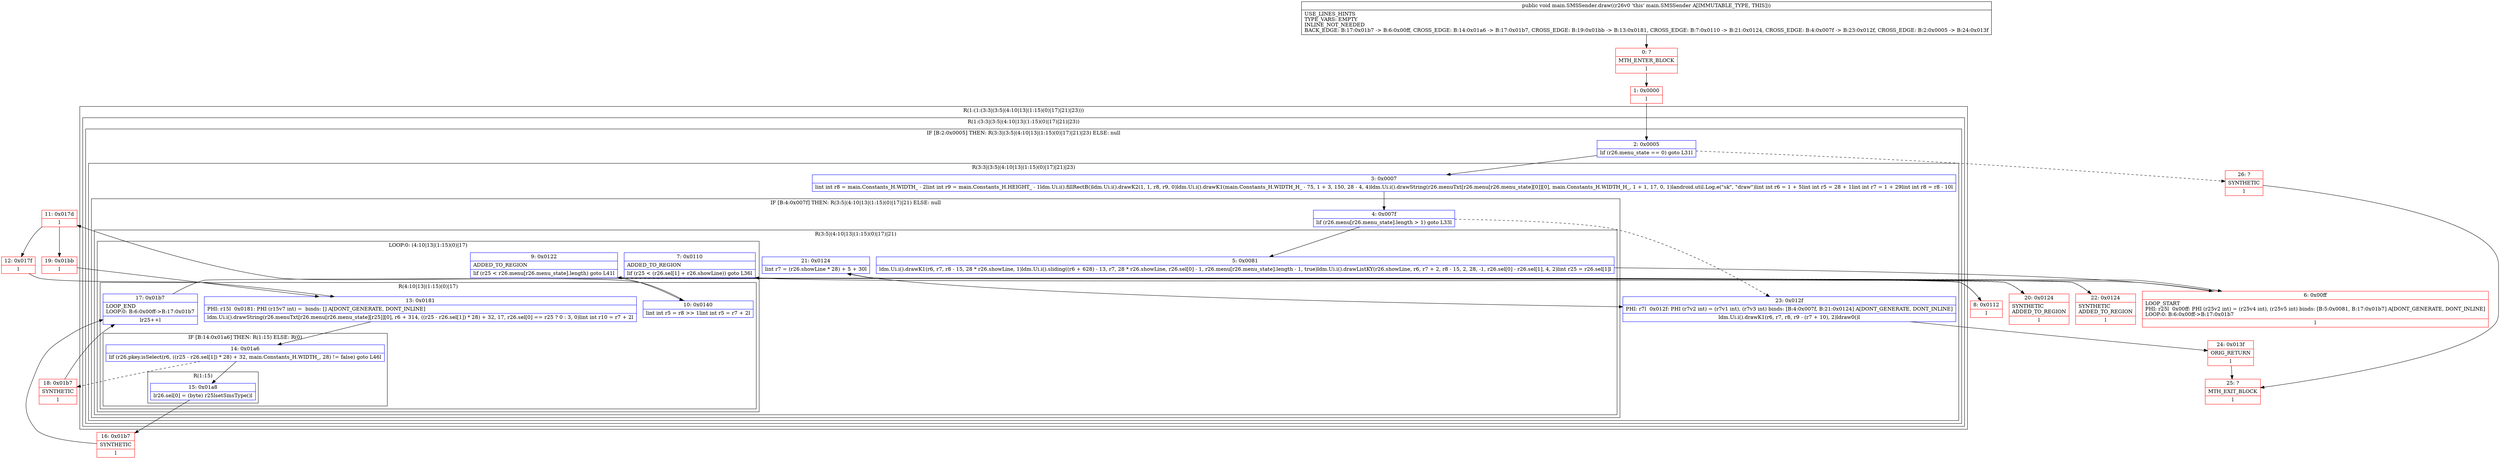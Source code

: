 digraph "CFG formain.SMSSender.draw()V" {
subgraph cluster_Region_313009584 {
label = "R(1:(1:(3:3|(3:5|(4:10|13|(1:15)(0)|17)|21)|23)))";
node [shape=record,color=blue];
subgraph cluster_Region_1409591815 {
label = "R(1:(3:3|(3:5|(4:10|13|(1:15)(0)|17)|21)|23))";
node [shape=record,color=blue];
subgraph cluster_IfRegion_1129482362 {
label = "IF [B:2:0x0005] THEN: R(3:3|(3:5|(4:10|13|(1:15)(0)|17)|21)|23) ELSE: null";
node [shape=record,color=blue];
Node_2 [shape=record,label="{2\:\ 0x0005|lif (r26.menu_state == 0) goto L31l}"];
subgraph cluster_Region_913865067 {
label = "R(3:3|(3:5|(4:10|13|(1:15)(0)|17)|21)|23)";
node [shape=record,color=blue];
Node_3 [shape=record,label="{3\:\ 0x0007|lint int r8 = main.Constants_H.WIDTH_ \- 2lint int r9 = main.Constants_H.HEIGHT_ \- 1ldm.Ui.i().fillRectB()ldm.Ui.i().drawK2(1, 1, r8, r9, 0)ldm.Ui.i().drawK1(main.Constants_H.WIDTH_H_ \- 75, 1 + 3, 150, 28 \- 4, 4)ldm.Ui.i().drawString(r26.menuTxt[r26.menu[r26.menu_state][0]][0], main.Constants_H.WIDTH_H_, 1 + 1, 17, 0, 1)landroid.util.Log.e(\"sk\", \"draw\")lint int r6 = 1 + 5lint int r5 = 28 + 1lint int r7 = 1 + 29lint int r8 = r8 \- 10l}"];
subgraph cluster_IfRegion_792057810 {
label = "IF [B:4:0x007f] THEN: R(3:5|(4:10|13|(1:15)(0)|17)|21) ELSE: null";
node [shape=record,color=blue];
Node_4 [shape=record,label="{4\:\ 0x007f|lif (r26.menu[r26.menu_state].length \> 1) goto L33l}"];
subgraph cluster_Region_798285219 {
label = "R(3:5|(4:10|13|(1:15)(0)|17)|21)";
node [shape=record,color=blue];
Node_5 [shape=record,label="{5\:\ 0x0081|ldm.Ui.i().drawK1(r6, r7, r8 \- 15, 28 * r26.showLine, 1)ldm.Ui.i().sliding((r6 + 628) \- 13, r7, 28 * r26.showLine, r26.sel[0] \- 1, r26.menu[r26.menu_state].length \- 1, true)ldm.Ui.i().drawListKY(r26.showLine, r6, r7 + 2, r8 \- 15, 2, 28, \-1, r26.sel[0] \- r26.sel[1], 4, 2)lint r25 = r26.sel[1]l}"];
subgraph cluster_LoopRegion_1016780893 {
label = "LOOP:0: (4:10|13|(1:15)(0)|17)";
node [shape=record,color=blue];
Node_7 [shape=record,label="{7\:\ 0x0110|ADDED_TO_REGION\l|lif (r25 \< (r26.sel[1] + r26.showLine)) goto L36l}"];
Node_9 [shape=record,label="{9\:\ 0x0122|ADDED_TO_REGION\l|lif (r25 \< r26.menu[r26.menu_state].length) goto L41l}"];
subgraph cluster_Region_152078222 {
label = "R(4:10|13|(1:15)(0)|17)";
node [shape=record,color=blue];
Node_10 [shape=record,label="{10\:\ 0x0140|lint int r5 = r8 \>\> 1lint int r5 = r7 + 2l}"];
Node_13 [shape=record,label="{13\:\ 0x0181|PHI: r15l  0x0181: PHI (r15v7 int) =  binds: [] A[DONT_GENERATE, DONT_INLINE]\l|ldm.Ui.i().drawString(r26.menuTxt[r26.menu[r26.menu_state][r25]][0], r6 + 314, ((r25 \- r26.sel[1]) * 28) + 32, 17, r26.sel[0] == r25 ? 0 : 3, 0)lint int r10 = r7 + 2l}"];
subgraph cluster_IfRegion_1239171884 {
label = "IF [B:14:0x01a6] THEN: R(1:15) ELSE: R(0)";
node [shape=record,color=blue];
Node_14 [shape=record,label="{14\:\ 0x01a6|lif (r26.pkey.isSelect(r6, ((r25 \- r26.sel[1]) * 28) + 32, main.Constants_H.WIDTH_, 28) != false) goto L46l}"];
subgraph cluster_Region_896168872 {
label = "R(1:15)";
node [shape=record,color=blue];
Node_15 [shape=record,label="{15\:\ 0x01a8|lr26.sel[0] = (byte) r25lsetSmsType()l}"];
}
subgraph cluster_Region_2095309345 {
label = "R(0)";
node [shape=record,color=blue];
}
}
Node_17 [shape=record,label="{17\:\ 0x01b7|LOOP_END\lLOOP:0: B:6:0x00ff\-\>B:17:0x01b7\l|lr25++l}"];
}
}
Node_21 [shape=record,label="{21\:\ 0x0124|lint r7 = (r26.showLine * 28) + 5 + 30l}"];
}
}
Node_23 [shape=record,label="{23\:\ 0x012f|PHI: r7l  0x012f: PHI (r7v2 int) = (r7v1 int), (r7v3 int) binds: [B:4:0x007f, B:21:0x0124] A[DONT_GENERATE, DONT_INLINE]\l|ldm.Ui.i().drawK1(r6, r7, r8, r9 \- (r7 + 10), 2)ldraw0()l}"];
}
}
}
}
Node_0 [shape=record,color=red,label="{0\:\ ?|MTH_ENTER_BLOCK\l|l}"];
Node_1 [shape=record,color=red,label="{1\:\ 0x0000|l}"];
Node_6 [shape=record,color=red,label="{6\:\ 0x00ff|LOOP_START\lPHI: r25l  0x00ff: PHI (r25v2 int) = (r25v4 int), (r25v5 int) binds: [B:5:0x0081, B:17:0x01b7] A[DONT_GENERATE, DONT_INLINE]\lLOOP:0: B:6:0x00ff\-\>B:17:0x01b7\l|l}"];
Node_8 [shape=record,color=red,label="{8\:\ 0x0112|l}"];
Node_11 [shape=record,color=red,label="{11\:\ 0x017d|l}"];
Node_12 [shape=record,color=red,label="{12\:\ 0x017f|l}"];
Node_16 [shape=record,color=red,label="{16\:\ 0x01b7|SYNTHETIC\l|l}"];
Node_18 [shape=record,color=red,label="{18\:\ 0x01b7|SYNTHETIC\l|l}"];
Node_19 [shape=record,color=red,label="{19\:\ 0x01bb|l}"];
Node_20 [shape=record,color=red,label="{20\:\ 0x0124|SYNTHETIC\lADDED_TO_REGION\l|l}"];
Node_22 [shape=record,color=red,label="{22\:\ 0x0124|SYNTHETIC\lADDED_TO_REGION\l|l}"];
Node_24 [shape=record,color=red,label="{24\:\ 0x013f|ORIG_RETURN\l|l}"];
Node_25 [shape=record,color=red,label="{25\:\ ?|MTH_EXIT_BLOCK\l|l}"];
Node_26 [shape=record,color=red,label="{26\:\ ?|SYNTHETIC\l|l}"];
MethodNode[shape=record,label="{public void main.SMSSender.draw((r26v0 'this' main.SMSSender A[IMMUTABLE_TYPE, THIS]))  | USE_LINES_HINTS\lTYPE_VARS: EMPTY\lINLINE_NOT_NEEDED\lBACK_EDGE: B:17:0x01b7 \-\> B:6:0x00ff, CROSS_EDGE: B:14:0x01a6 \-\> B:17:0x01b7, CROSS_EDGE: B:19:0x01bb \-\> B:13:0x0181, CROSS_EDGE: B:7:0x0110 \-\> B:21:0x0124, CROSS_EDGE: B:4:0x007f \-\> B:23:0x012f, CROSS_EDGE: B:2:0x0005 \-\> B:24:0x013f\l}"];
MethodNode -> Node_0;
Node_2 -> Node_3;
Node_2 -> Node_26[style=dashed];
Node_3 -> Node_4;
Node_4 -> Node_5;
Node_4 -> Node_23[style=dashed];
Node_5 -> Node_6;
Node_7 -> Node_8;
Node_7 -> Node_22[style=dashed];
Node_9 -> Node_10;
Node_9 -> Node_20[style=dashed];
Node_10 -> Node_11;
Node_13 -> Node_14;
Node_14 -> Node_15;
Node_14 -> Node_18[style=dashed];
Node_15 -> Node_16;
Node_17 -> Node_6;
Node_21 -> Node_23;
Node_23 -> Node_24;
Node_0 -> Node_1;
Node_1 -> Node_2;
Node_6 -> Node_7;
Node_8 -> Node_9;
Node_11 -> Node_12;
Node_11 -> Node_19;
Node_12 -> Node_13;
Node_16 -> Node_17;
Node_18 -> Node_17;
Node_19 -> Node_13;
Node_20 -> Node_21;
Node_22 -> Node_21;
Node_24 -> Node_25;
Node_26 -> Node_25;
}

